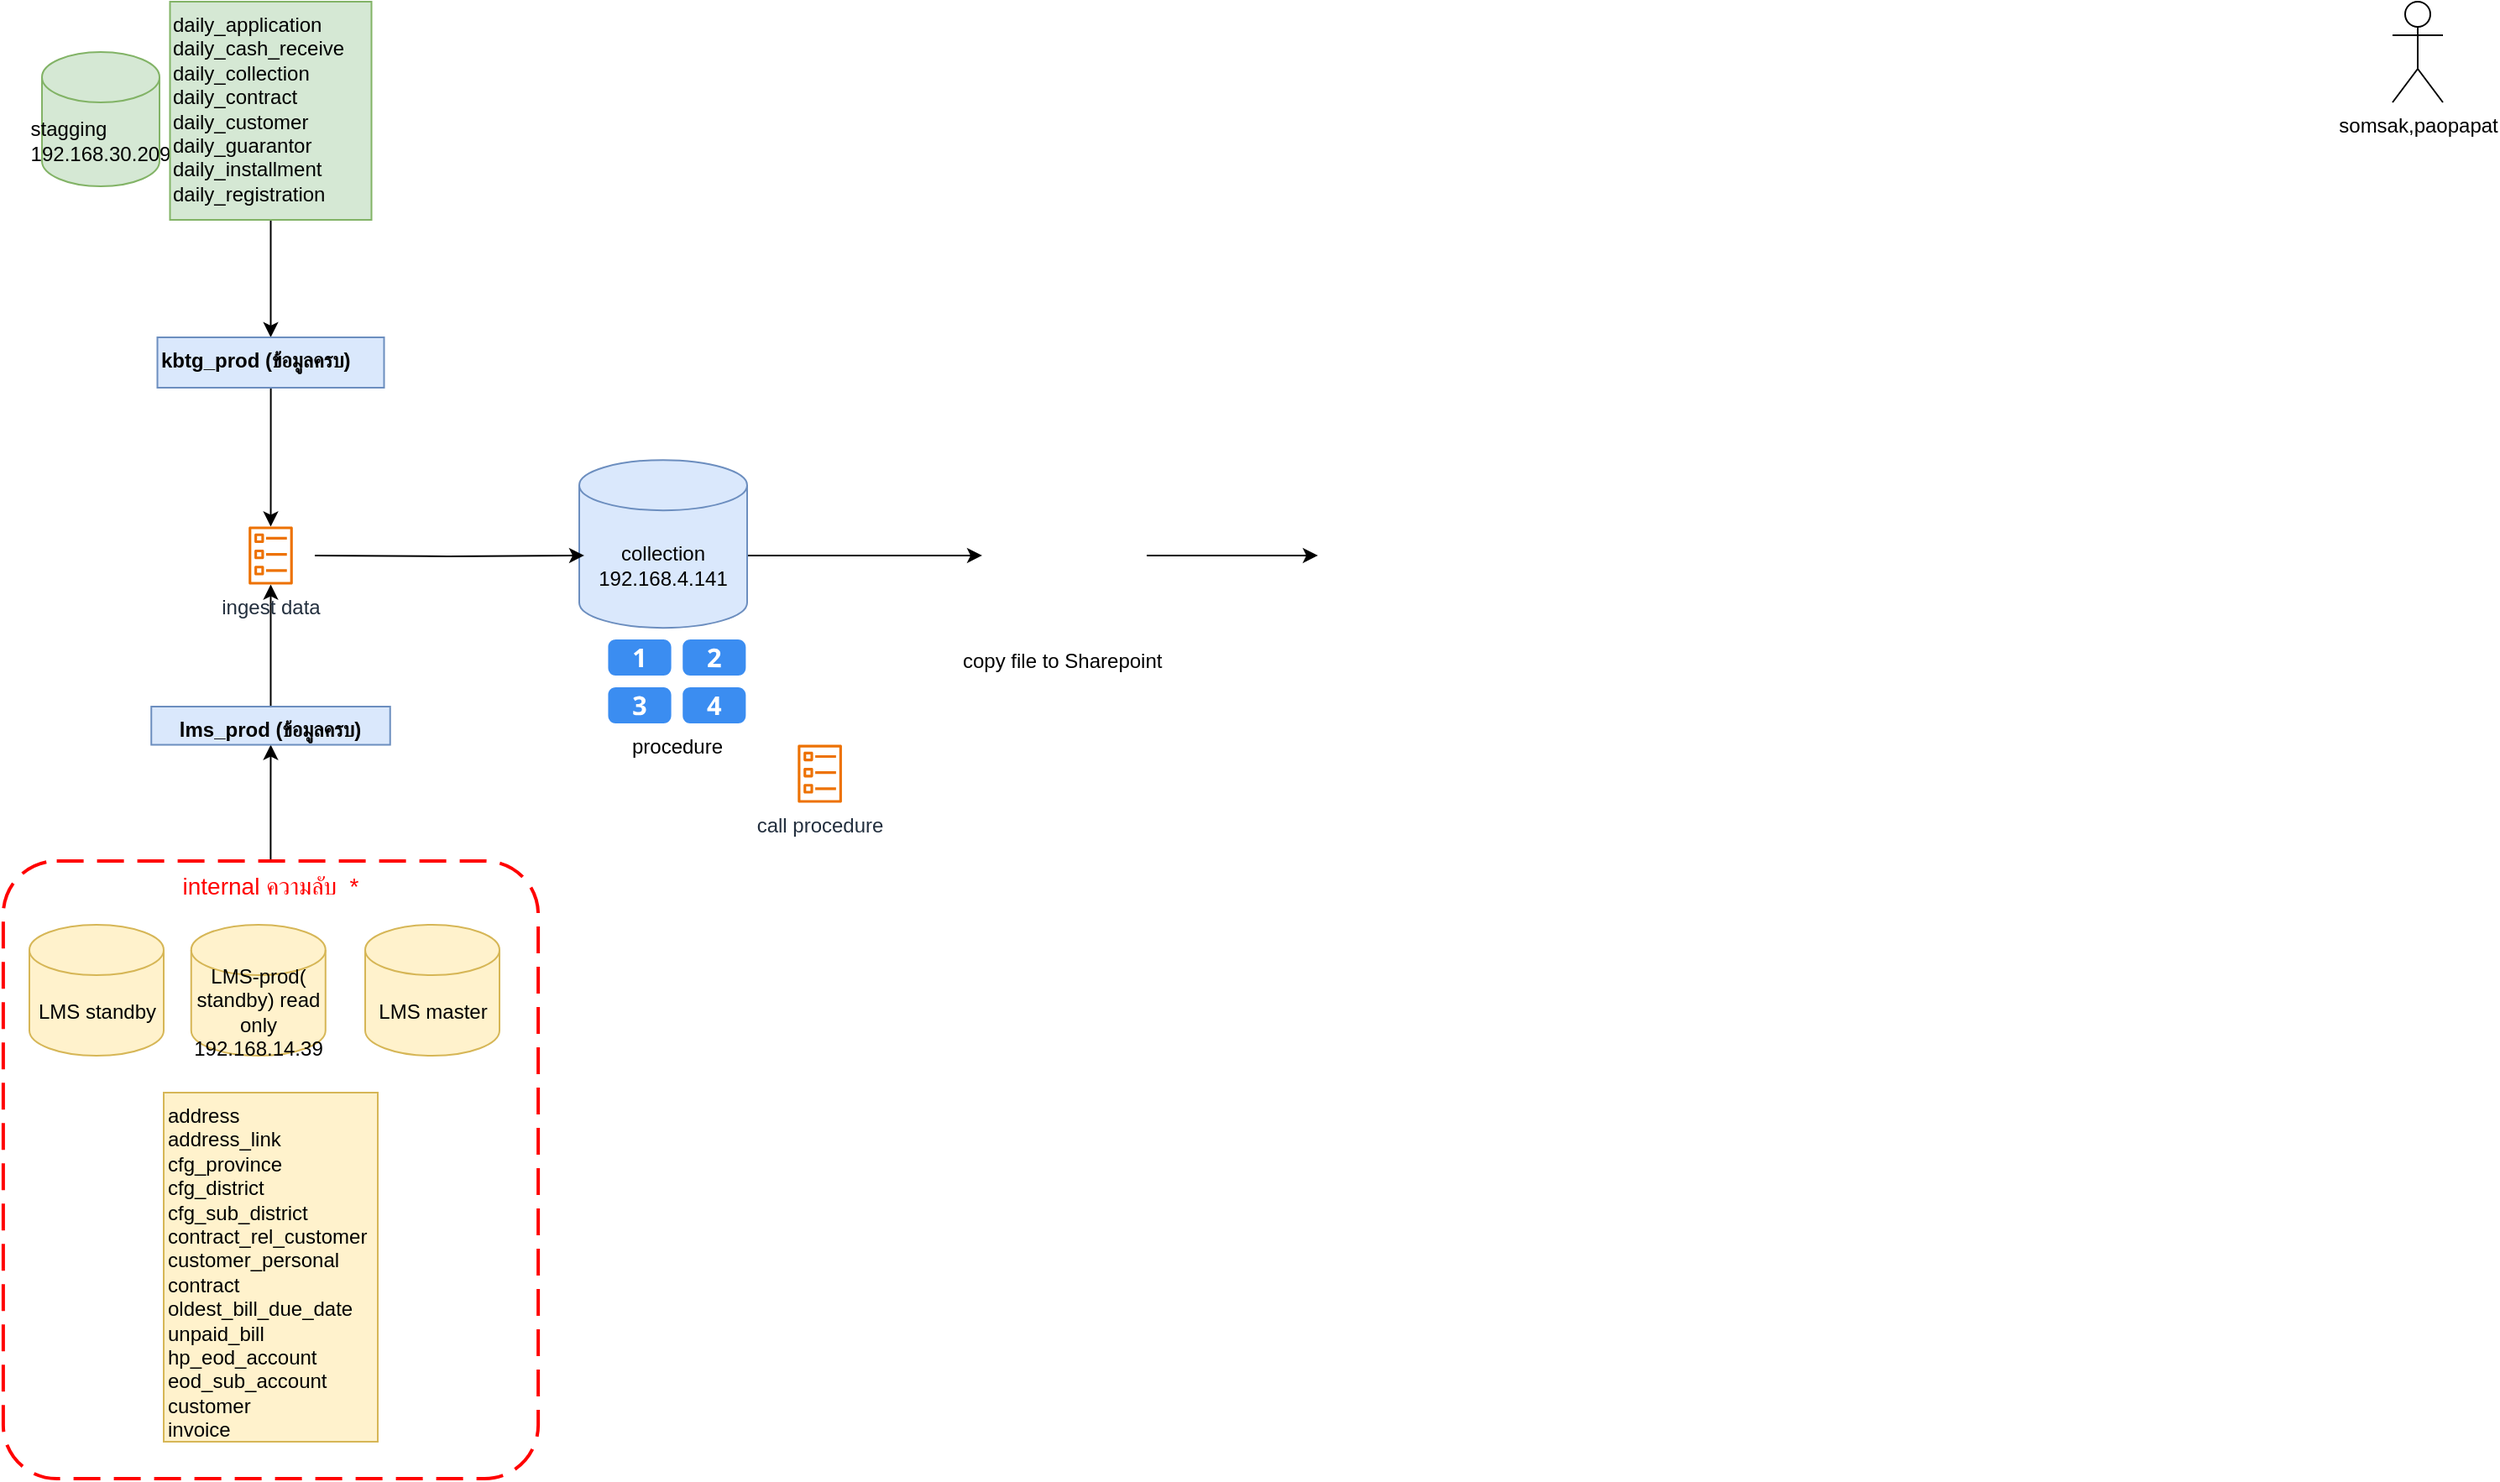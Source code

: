 <mxfile version="24.3.1" type="github" pages="2">
  <diagram name="collection" id="N_CIKplRmD34ISpjQVyY">
    <mxGraphModel dx="1026" dy="1039" grid="1" gridSize="10" guides="1" tooltips="1" connect="1" arrows="1" fold="1" page="0" pageScale="1" pageWidth="850" pageHeight="1100" math="0" shadow="0">
      <root>
        <mxCell id="0" />
        <mxCell id="1" parent="0" />
        <mxCell id="TMKRBCzvs0gfoDrvslkT-5" style="edgeStyle=orthogonalEdgeStyle;rounded=0;orthogonalLoop=1;jettySize=auto;html=1;entryX=0.5;entryY=1;entryDx=0;entryDy=0;" parent="1" source="8qF9MvdjFyCx3xQRs_l2-4" target="0of4-0cHT8gc_cpD0exL-45" edge="1">
          <mxGeometry relative="1" as="geometry" />
        </mxCell>
        <mxCell id="8qF9MvdjFyCx3xQRs_l2-4" value="internal ความลับ  *" style="rounded=1;arcSize=10;dashed=1;strokeColor=#ff0000;fillColor=none;gradientColor=none;dashPattern=8 4;strokeWidth=2;textShadow=0;align=center;glass=0;fontColor=#FF0000;verticalAlign=top;fontSize=14;" parent="1" vertex="1">
          <mxGeometry x="166.94" y="172" width="318.62" height="368" as="geometry" />
        </mxCell>
        <mxCell id="Nf1m1TZT0g2i1Bwr5nnO-6" value="address&#xa;address_link&#xa;cfg_province&#xa;cfg_district&#xa;cfg_sub_district&#xa;contract_rel_customer&#xa;customer_personal&#xa;contract&#xa;oldest_bill_due_date&#xa;unpaid_bill&#xa;hp_eod_account&#xa;eod_sub_account&#xa;customer&#xa;invoice&#xa;" style="text;whiteSpace=wrap;fillColor=#fff2cc;strokeColor=#d6b656;" parent="1" vertex="1">
          <mxGeometry x="262.5" y="310" width="127.5" height="208" as="geometry" />
        </mxCell>
        <mxCell id="36mCxueZvJRTcGMgm61W-10" style="edgeStyle=orthogonalEdgeStyle;rounded=0;orthogonalLoop=1;jettySize=auto;html=1;entryX=0;entryY=0.5;entryDx=0;entryDy=0;" edge="1" parent="1" source="Nf1m1TZT0g2i1Bwr5nnO-13" target="F27ALehWRb684vpIebyI-6">
          <mxGeometry relative="1" as="geometry">
            <Array as="points">
              <mxPoint x="690" y="-10" />
              <mxPoint x="690" y="-10" />
            </Array>
          </mxGeometry>
        </mxCell>
        <mxCell id="Nf1m1TZT0g2i1Bwr5nnO-13" value="collection 192.168.4.141" style="shape=cylinder3;whiteSpace=wrap;html=1;boundedLbl=1;backgroundOutline=1;size=15;fillColor=#dae8fc;strokeColor=#6c8ebf;" parent="1" vertex="1">
          <mxGeometry x="510" y="-66.93" width="100" height="100" as="geometry" />
        </mxCell>
        <mxCell id="Nf1m1TZT0g2i1Bwr5nnO-21" value="&lt;div style=&quot;text-align: left;&quot;&gt;stagging&lt;/div&gt;&lt;div&gt;192.168.30.209&lt;br&gt;&lt;/div&gt;" style="shape=cylinder3;whiteSpace=wrap;html=1;boundedLbl=1;backgroundOutline=1;size=15;fillColor=#d5e8d4;strokeColor=#82b366;" parent="1" vertex="1">
          <mxGeometry x="190" y="-310" width="70" height="80" as="geometry" />
        </mxCell>
        <mxCell id="bzwR7am9XMDccwwjt7F8-6" style="edgeStyle=orthogonalEdgeStyle;rounded=0;orthogonalLoop=1;jettySize=auto;html=1;entryX=0.5;entryY=0;entryDx=0;entryDy=0;" parent="1" source="Nf1m1TZT0g2i1Bwr5nnO-35" target="Nf1m1TZT0g2i1Bwr5nnO-31" edge="1">
          <mxGeometry relative="1" as="geometry" />
        </mxCell>
        <mxCell id="Nf1m1TZT0g2i1Bwr5nnO-35" value="daily_application&#xa;daily_cash_receive&#xa;daily_collection&#xa;daily_contract&#xa;daily_customer&#xa;daily_guarantor&#xa;daily_installment&#xa;daily_registration" style="text;whiteSpace=wrap;fillColor=#d5e8d4;strokeColor=#82b366;" parent="1" vertex="1">
          <mxGeometry x="266.25" y="-340" width="120" height="130" as="geometry" />
        </mxCell>
        <mxCell id="0of4-0cHT8gc_cpD0exL-1" value="&lt;div&gt;&lt;span style=&quot;background-color: initial;&quot;&gt;somsak,paopapat&lt;/span&gt;&lt;br&gt;&lt;/div&gt;" style="shape=umlActor;verticalLabelPosition=bottom;verticalAlign=top;html=1;outlineConnect=0;" parent="1" vertex="1">
          <mxGeometry x="1590" y="-340" width="30" height="60" as="geometry" />
        </mxCell>
        <mxCell id="0of4-0cHT8gc_cpD0exL-28" value="LMS-prod( standby) read only&lt;div&gt;192.168.14.39&lt;/div&gt;" style="shape=cylinder3;whiteSpace=wrap;html=1;boundedLbl=1;backgroundOutline=1;size=15;fillColor=#fff2cc;strokeColor=#d6b656;" parent="1" vertex="1">
          <mxGeometry x="278.88" y="210" width="80" height="78" as="geometry" />
        </mxCell>
        <mxCell id="0of4-0cHT8gc_cpD0exL-29" value="LMS master" style="shape=cylinder3;whiteSpace=wrap;html=1;boundedLbl=1;backgroundOutline=1;size=15;fillColor=#fff2cc;strokeColor=#d6b656;" parent="1" vertex="1">
          <mxGeometry x="382.5" y="210" width="80" height="78" as="geometry" />
        </mxCell>
        <mxCell id="0of4-0cHT8gc_cpD0exL-34" value="LMS standby" style="shape=cylinder3;whiteSpace=wrap;html=1;boundedLbl=1;backgroundOutline=1;size=15;fillColor=#fff2cc;strokeColor=#d6b656;" parent="1" vertex="1">
          <mxGeometry x="182.5" y="210" width="80" height="78" as="geometry" />
        </mxCell>
        <mxCell id="36mCxueZvJRTcGMgm61W-21" style="edgeStyle=orthogonalEdgeStyle;rounded=0;orthogonalLoop=1;jettySize=auto;html=1;" edge="1" parent="1" source="0of4-0cHT8gc_cpD0exL-45" target="36mCxueZvJRTcGMgm61W-3">
          <mxGeometry relative="1" as="geometry" />
        </mxCell>
        <mxCell id="0of4-0cHT8gc_cpD0exL-45" value="lms_prod (ข้อมูลครบ)&#xa;&#xa;" style="text;whiteSpace=wrap;fontStyle=1;labelBorderColor=none;textShadow=0;labelBackgroundColor=none;rounded=0;strokeColor=#6c8ebf;fillColor=#dae8fc;align=center;" parent="1" vertex="1">
          <mxGeometry x="255.12" y="80" width="142.25" height="22.76" as="geometry" />
        </mxCell>
        <mxCell id="0of4-0cHT8gc_cpD0exL-62" value="" style="shape=image;html=1;verticalAlign=top;verticalLabelPosition=bottom;labelBackgroundColor=#ffffff;imageAspect=0;aspect=fixed;image=https://cdn4.iconfinder.com/data/icons/travello-basic-ui-1/64/Wrong-128.png" parent="1" vertex="1">
          <mxGeometry x="210" y="210" width="20" height="20" as="geometry" />
        </mxCell>
        <mxCell id="0of4-0cHT8gc_cpD0exL-63" value="" style="shape=image;html=1;verticalAlign=top;verticalLabelPosition=bottom;labelBackgroundColor=#ffffff;imageAspect=0;aspect=fixed;image=https://cdn3.iconfinder.com/data/icons/flat-actions-icons-9/792/Tick_Mark_Dark-128.png" parent="1" vertex="1">
          <mxGeometry x="303.88" y="200" width="30" height="30" as="geometry" />
        </mxCell>
        <mxCell id="36mCxueZvJRTcGMgm61W-20" style="edgeStyle=orthogonalEdgeStyle;rounded=0;orthogonalLoop=1;jettySize=auto;html=1;" edge="1" parent="1" source="Nf1m1TZT0g2i1Bwr5nnO-31" target="36mCxueZvJRTcGMgm61W-3">
          <mxGeometry relative="1" as="geometry" />
        </mxCell>
        <mxCell id="Nf1m1TZT0g2i1Bwr5nnO-31" value="kbtg_prod (ข้อมูลครบ)&#xa;&#xa;" style="text;whiteSpace=wrap;fontStyle=1;labelBorderColor=none;textShadow=0;labelBackgroundColor=none;rounded=0;strokeColor=#6c8ebf;fillColor=#dae8fc;" parent="1" vertex="1">
          <mxGeometry x="258.75" y="-140" width="135" height="30" as="geometry" />
        </mxCell>
        <mxCell id="bzwR7am9XMDccwwjt7F8-11" style="edgeStyle=orthogonalEdgeStyle;rounded=0;orthogonalLoop=1;jettySize=auto;html=1;entryX=0.03;entryY=0.569;entryDx=0;entryDy=0;entryPerimeter=0;" parent="1" target="Nf1m1TZT0g2i1Bwr5nnO-13" edge="1">
          <mxGeometry relative="1" as="geometry">
            <mxPoint x="352.5" y="-10.03" as="sourcePoint" />
          </mxGeometry>
        </mxCell>
        <mxCell id="bzwR7am9XMDccwwjt7F8-17" value="" style="shape=image;html=1;verticalAlign=top;verticalLabelPosition=bottom;labelBackgroundColor=#ffffff;imageAspect=0;aspect=fixed;image=https://cdn4.iconfinder.com/data/icons/travello-basic-ui-1/64/Wrong-128.png" parent="1" vertex="1">
          <mxGeometry x="412.5" y="205" width="20" height="20" as="geometry" />
        </mxCell>
        <mxCell id="36mCxueZvJRTcGMgm61W-9" style="edgeStyle=orthogonalEdgeStyle;rounded=0;orthogonalLoop=1;jettySize=auto;html=1;entryX=0;entryY=0.5;entryDx=0;entryDy=0;" edge="1" parent="1" source="F27ALehWRb684vpIebyI-6" target="F27ALehWRb684vpIebyI-10">
          <mxGeometry relative="1" as="geometry" />
        </mxCell>
        <mxCell id="F27ALehWRb684vpIebyI-6" value="copy file to Sharepoint&amp;nbsp;" style="shape=image;html=1;verticalAlign=top;verticalLabelPosition=bottom;labelBackgroundColor=#ffffff;imageAspect=0;aspect=fixed;image=https://cdn1.iconfinder.com/data/icons/DarkGlass_Reworked/128x128/mimetypes/source_py.png" parent="1" vertex="1">
          <mxGeometry x="750" y="-59.01" width="98" height="98" as="geometry" />
        </mxCell>
        <mxCell id="F27ALehWRb684vpIebyI-10" value="" style="shape=image;html=1;verticalAlign=top;verticalLabelPosition=bottom;labelBackgroundColor=#ffffff;imageAspect=0;aspect=fixed;image=https://cdn0.iconfinder.com/data/icons/logos-microsoft-office-365/128/Microsoft_Office-09-128.png" parent="1" vertex="1">
          <mxGeometry x="950" y="-54.01" width="88" height="88" as="geometry" />
        </mxCell>
        <mxCell id="36mCxueZvJRTcGMgm61W-3" value="ingest data" style="sketch=0;outlineConnect=0;fontColor=#232F3E;gradientColor=none;fillColor=#ED7100;strokeColor=none;dashed=0;verticalLabelPosition=bottom;verticalAlign=top;align=center;html=1;fontSize=12;fontStyle=0;aspect=fixed;pointerEvents=1;shape=mxgraph.aws4.ecs_task;" vertex="1" parent="1">
          <mxGeometry x="312.94" y="-27.28" width="26.62" height="34.54" as="geometry" />
        </mxCell>
        <mxCell id="36mCxueZvJRTcGMgm61W-6" value="procedure" style="sketch=0;html=1;aspect=fixed;strokeColor=none;shadow=0;fillColor=#3B8DF1;verticalAlign=top;labelPosition=center;verticalLabelPosition=bottom;shape=mxgraph.gcp2.task_queues_2" vertex="1" parent="1">
          <mxGeometry x="527.22" y="40" width="81.97" height="50" as="geometry" />
        </mxCell>
        <mxCell id="36mCxueZvJRTcGMgm61W-15" value="call procedure" style="sketch=0;outlineConnect=0;fontColor=#232F3E;gradientColor=none;fillColor=#ED7100;strokeColor=none;dashed=0;verticalLabelPosition=bottom;verticalAlign=top;align=center;html=1;fontSize=12;fontStyle=0;aspect=fixed;pointerEvents=1;shape=mxgraph.aws4.ecs_task;" vertex="1" parent="1">
          <mxGeometry x="640" y="102.76" width="26.62" height="34.54" as="geometry" />
        </mxCell>
      </root>
    </mxGraphModel>
  </diagram>
  <diagram id="tP_nbM23TUc5NRDQXw0o" name="Page-2">
    <mxGraphModel dx="1191" dy="729" grid="1" gridSize="10" guides="1" tooltips="1" connect="1" arrows="1" fold="1" page="1" pageScale="1" pageWidth="827" pageHeight="1169" math="0" shadow="0">
      <root>
        <mxCell id="0" />
        <mxCell id="1" parent="0" />
        <mxCell id="KfuTBqo6q_dxBihYBPka-1" value="" style="endArrow=none;dashed=1;html=1;dashPattern=1 3;strokeWidth=2;rounded=0;" edge="1" parent="1">
          <mxGeometry width="50" height="50" relative="1" as="geometry">
            <mxPoint x="428.1" y="670.05" as="sourcePoint" />
            <mxPoint x="430" y="70" as="targetPoint" />
          </mxGeometry>
        </mxCell>
        <mxCell id="KfuTBqo6q_dxBihYBPka-3" value="RDT" style="whiteSpace=wrap;html=1;aspect=fixed;" vertex="1" parent="1">
          <mxGeometry x="200" y="80" width="80" height="80" as="geometry" />
        </mxCell>
        <mxCell id="KfuTBqo6q_dxBihYBPka-4" value="Collection" style="whiteSpace=wrap;html=1;aspect=fixed;" vertex="1" parent="1">
          <mxGeometry x="200" y="190" width="80" height="80" as="geometry" />
        </mxCell>
        <mxCell id="KfuTBqo6q_dxBihYBPka-7" value="" style="endArrow=classic;html=1;rounded=0;" edge="1" parent="1">
          <mxGeometry width="50" height="50" relative="1" as="geometry">
            <mxPoint x="380" y="209.5" as="sourcePoint" />
            <mxPoint x="480" y="209.5" as="targetPoint" />
          </mxGeometry>
        </mxCell>
        <mxCell id="KfuTBqo6q_dxBihYBPka-8" value="Operation&lt;div&gt;&lt;span style=&quot;white-space: pre;&quot;&gt;Huawei&lt;/span&gt;&lt;br&gt;&lt;/div&gt;" style="text;html=1;whiteSpace=wrap;overflow=hidden;rounded=0;" vertex="1" parent="1">
          <mxGeometry x="190" y="550" width="180" height="120" as="geometry" />
        </mxCell>
        <mxCell id="KfuTBqo6q_dxBihYBPka-9" value="&lt;div&gt;Analytic&lt;/div&gt;&lt;div&gt;GCP&lt;/div&gt;" style="text;html=1;whiteSpace=wrap;overflow=hidden;rounded=0;" vertex="1" parent="1">
          <mxGeometry x="540" y="560" width="180" height="120" as="geometry" />
        </mxCell>
        <mxCell id="KfuTBqo6q_dxBihYBPka-10" value="las" style="whiteSpace=wrap;html=1;aspect=fixed;" vertex="1" parent="1">
          <mxGeometry x="40" y="150" width="80" height="80" as="geometry" />
        </mxCell>
        <mxCell id="KfuTBqo6q_dxBihYBPka-11" value="los" style="whiteSpace=wrap;html=1;aspect=fixed;" vertex="1" parent="1">
          <mxGeometry x="40" y="40" width="80" height="80" as="geometry" />
        </mxCell>
        <mxCell id="KfuTBqo6q_dxBihYBPka-12" value="datalake" style="image;sketch=0;aspect=fixed;html=1;points=[];align=center;fontSize=12;image=img/lib/mscae/Data_Lake_Storage.svg;" vertex="1" parent="1">
          <mxGeometry x="310" y="230" width="65.22" height="60" as="geometry" />
        </mxCell>
      </root>
    </mxGraphModel>
  </diagram>
</mxfile>
